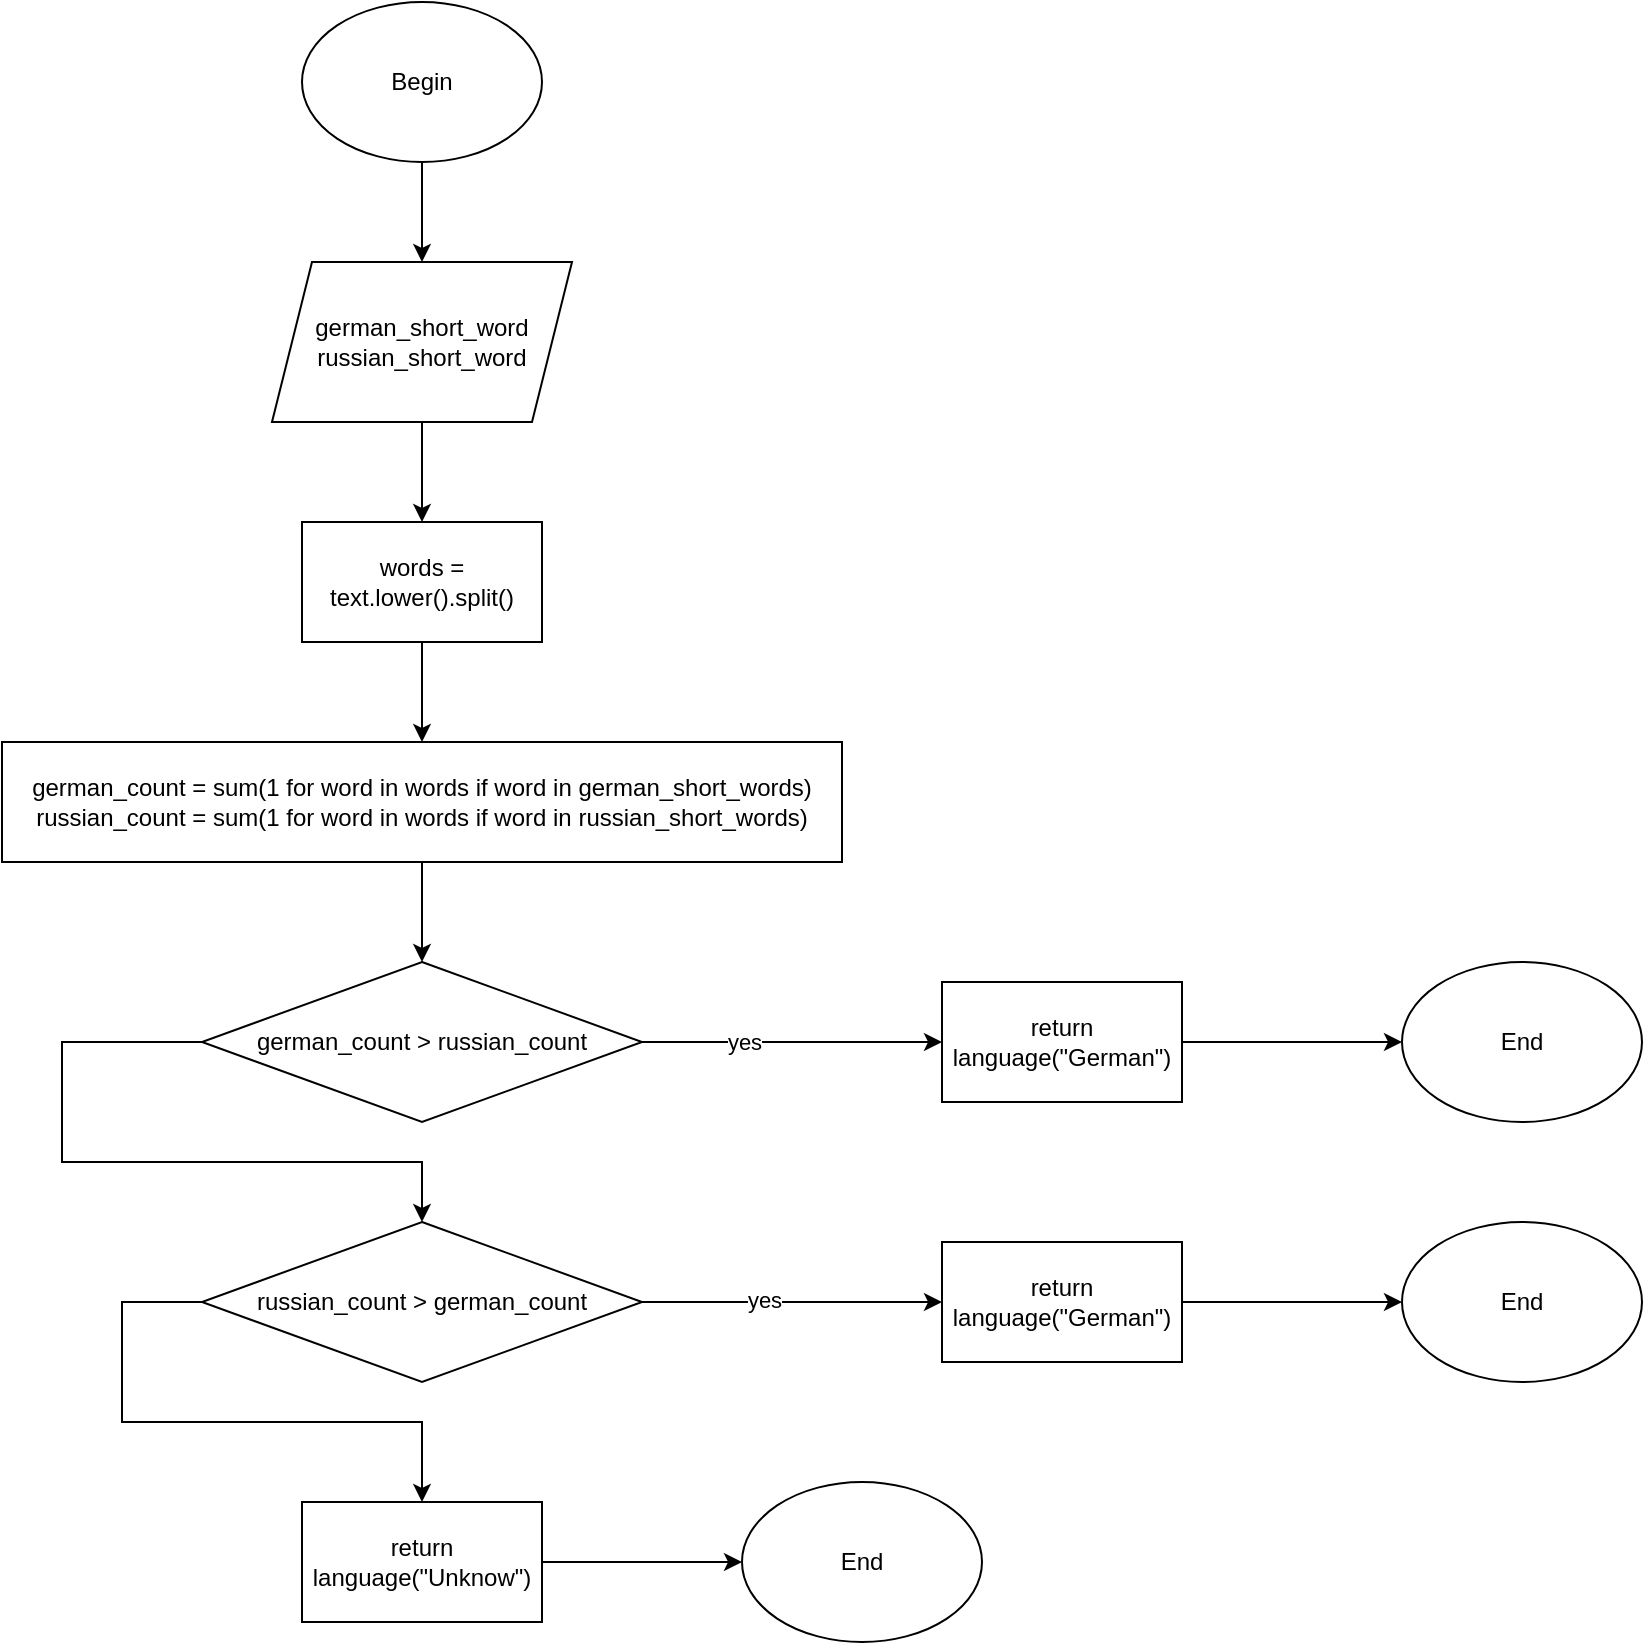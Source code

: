 <mxfile version="22.1.2" type="device">
  <diagram name="Page-1" id="Ma0rX8Xs6on9o0V8Y3Ux">
    <mxGraphModel dx="954" dy="659" grid="1" gridSize="10" guides="1" tooltips="1" connect="1" arrows="1" fold="1" page="1" pageScale="1" pageWidth="850" pageHeight="1100" math="0" shadow="0">
      <root>
        <mxCell id="0" />
        <mxCell id="1" parent="0" />
        <mxCell id="7I0AICs2IUuTaOEYn5is-3" style="edgeStyle=orthogonalEdgeStyle;rounded=0;orthogonalLoop=1;jettySize=auto;html=1;" edge="1" parent="1" source="7I0AICs2IUuTaOEYn5is-1" target="7I0AICs2IUuTaOEYn5is-2">
          <mxGeometry relative="1" as="geometry" />
        </mxCell>
        <mxCell id="7I0AICs2IUuTaOEYn5is-1" value="Begin" style="ellipse;whiteSpace=wrap;html=1;" vertex="1" parent="1">
          <mxGeometry x="320" y="40" width="120" height="80" as="geometry" />
        </mxCell>
        <mxCell id="7I0AICs2IUuTaOEYn5is-5" style="edgeStyle=orthogonalEdgeStyle;rounded=0;orthogonalLoop=1;jettySize=auto;html=1;" edge="1" parent="1" source="7I0AICs2IUuTaOEYn5is-2" target="7I0AICs2IUuTaOEYn5is-4">
          <mxGeometry relative="1" as="geometry" />
        </mxCell>
        <mxCell id="7I0AICs2IUuTaOEYn5is-2" value="german_short_word&lt;br&gt;russian_short_word" style="shape=parallelogram;perimeter=parallelogramPerimeter;whiteSpace=wrap;html=1;fixedSize=1;" vertex="1" parent="1">
          <mxGeometry x="305" y="170" width="150" height="80" as="geometry" />
        </mxCell>
        <mxCell id="7I0AICs2IUuTaOEYn5is-7" style="edgeStyle=orthogonalEdgeStyle;rounded=0;orthogonalLoop=1;jettySize=auto;html=1;" edge="1" parent="1" source="7I0AICs2IUuTaOEYn5is-4" target="7I0AICs2IUuTaOEYn5is-6">
          <mxGeometry relative="1" as="geometry" />
        </mxCell>
        <mxCell id="7I0AICs2IUuTaOEYn5is-4" value="words = text.lower().split()" style="rounded=0;whiteSpace=wrap;html=1;" vertex="1" parent="1">
          <mxGeometry x="320" y="300" width="120" height="60" as="geometry" />
        </mxCell>
        <mxCell id="7I0AICs2IUuTaOEYn5is-20" style="edgeStyle=orthogonalEdgeStyle;rounded=0;orthogonalLoop=1;jettySize=auto;html=1;" edge="1" parent="1" source="7I0AICs2IUuTaOEYn5is-6" target="7I0AICs2IUuTaOEYn5is-8">
          <mxGeometry relative="1" as="geometry" />
        </mxCell>
        <mxCell id="7I0AICs2IUuTaOEYn5is-6" value="german_count = sum(1 for word in words if word in german_short_words)&lt;br&gt;russian_count = sum(1 for word in words if word in russian_short_words)" style="rounded=0;whiteSpace=wrap;html=1;" vertex="1" parent="1">
          <mxGeometry x="170" y="410" width="420" height="60" as="geometry" />
        </mxCell>
        <mxCell id="7I0AICs2IUuTaOEYn5is-15" style="edgeStyle=orthogonalEdgeStyle;rounded=0;orthogonalLoop=1;jettySize=auto;html=1;" edge="1" parent="1" source="7I0AICs2IUuTaOEYn5is-8" target="7I0AICs2IUuTaOEYn5is-9">
          <mxGeometry relative="1" as="geometry" />
        </mxCell>
        <mxCell id="7I0AICs2IUuTaOEYn5is-19" value="yes" style="edgeLabel;html=1;align=center;verticalAlign=middle;resizable=0;points=[];" vertex="1" connectable="0" parent="7I0AICs2IUuTaOEYn5is-15">
          <mxGeometry x="-0.32" relative="1" as="geometry">
            <mxPoint as="offset" />
          </mxGeometry>
        </mxCell>
        <mxCell id="7I0AICs2IUuTaOEYn5is-21" style="edgeStyle=orthogonalEdgeStyle;rounded=0;orthogonalLoop=1;jettySize=auto;html=1;" edge="1" parent="1" source="7I0AICs2IUuTaOEYn5is-8" target="7I0AICs2IUuTaOEYn5is-11">
          <mxGeometry relative="1" as="geometry">
            <Array as="points">
              <mxPoint x="200" y="560" />
              <mxPoint x="200" y="620" />
              <mxPoint x="380" y="620" />
            </Array>
          </mxGeometry>
        </mxCell>
        <mxCell id="7I0AICs2IUuTaOEYn5is-8" value="german_count &amp;gt; russian_count" style="rhombus;whiteSpace=wrap;html=1;" vertex="1" parent="1">
          <mxGeometry x="270" y="520" width="220" height="80" as="geometry" />
        </mxCell>
        <mxCell id="7I0AICs2IUuTaOEYn5is-16" style="edgeStyle=orthogonalEdgeStyle;rounded=0;orthogonalLoop=1;jettySize=auto;html=1;" edge="1" parent="1" source="7I0AICs2IUuTaOEYn5is-9" target="7I0AICs2IUuTaOEYn5is-10">
          <mxGeometry relative="1" as="geometry" />
        </mxCell>
        <mxCell id="7I0AICs2IUuTaOEYn5is-9" value="return language(&quot;German&quot;)" style="rounded=0;whiteSpace=wrap;html=1;" vertex="1" parent="1">
          <mxGeometry x="640" y="530" width="120" height="60" as="geometry" />
        </mxCell>
        <mxCell id="7I0AICs2IUuTaOEYn5is-10" value="End" style="ellipse;whiteSpace=wrap;html=1;" vertex="1" parent="1">
          <mxGeometry x="870" y="520" width="120" height="80" as="geometry" />
        </mxCell>
        <mxCell id="7I0AICs2IUuTaOEYn5is-14" style="edgeStyle=orthogonalEdgeStyle;rounded=0;orthogonalLoop=1;jettySize=auto;html=1;entryX=0;entryY=0.5;entryDx=0;entryDy=0;" edge="1" parent="1" source="7I0AICs2IUuTaOEYn5is-11" target="7I0AICs2IUuTaOEYn5is-12">
          <mxGeometry relative="1" as="geometry" />
        </mxCell>
        <mxCell id="7I0AICs2IUuTaOEYn5is-18" value="yes" style="edgeLabel;html=1;align=center;verticalAlign=middle;resizable=0;points=[];" vertex="1" connectable="0" parent="7I0AICs2IUuTaOEYn5is-14">
          <mxGeometry x="-0.187" y="1" relative="1" as="geometry">
            <mxPoint as="offset" />
          </mxGeometry>
        </mxCell>
        <mxCell id="7I0AICs2IUuTaOEYn5is-23" style="edgeStyle=orthogonalEdgeStyle;rounded=0;orthogonalLoop=1;jettySize=auto;html=1;" edge="1" parent="1" source="7I0AICs2IUuTaOEYn5is-11" target="7I0AICs2IUuTaOEYn5is-22">
          <mxGeometry relative="1" as="geometry">
            <Array as="points">
              <mxPoint x="230" y="690" />
              <mxPoint x="230" y="750" />
              <mxPoint x="380" y="750" />
            </Array>
          </mxGeometry>
        </mxCell>
        <mxCell id="7I0AICs2IUuTaOEYn5is-11" value="&amp;nbsp;russian_count &amp;gt; german_count&amp;nbsp;" style="rhombus;whiteSpace=wrap;html=1;" vertex="1" parent="1">
          <mxGeometry x="270" y="650" width="220" height="80" as="geometry" />
        </mxCell>
        <mxCell id="7I0AICs2IUuTaOEYn5is-17" style="edgeStyle=orthogonalEdgeStyle;rounded=0;orthogonalLoop=1;jettySize=auto;html=1;" edge="1" parent="1" source="7I0AICs2IUuTaOEYn5is-12" target="7I0AICs2IUuTaOEYn5is-13">
          <mxGeometry relative="1" as="geometry" />
        </mxCell>
        <mxCell id="7I0AICs2IUuTaOEYn5is-12" value="return language(&quot;German&quot;)" style="rounded=0;whiteSpace=wrap;html=1;" vertex="1" parent="1">
          <mxGeometry x="640" y="660" width="120" height="60" as="geometry" />
        </mxCell>
        <mxCell id="7I0AICs2IUuTaOEYn5is-13" value="End" style="ellipse;whiteSpace=wrap;html=1;" vertex="1" parent="1">
          <mxGeometry x="870" y="650" width="120" height="80" as="geometry" />
        </mxCell>
        <mxCell id="7I0AICs2IUuTaOEYn5is-25" style="edgeStyle=orthogonalEdgeStyle;rounded=0;orthogonalLoop=1;jettySize=auto;html=1;" edge="1" parent="1" source="7I0AICs2IUuTaOEYn5is-22" target="7I0AICs2IUuTaOEYn5is-24">
          <mxGeometry relative="1" as="geometry" />
        </mxCell>
        <mxCell id="7I0AICs2IUuTaOEYn5is-22" value="return language(&quot;Unknow&quot;)" style="rounded=0;whiteSpace=wrap;html=1;" vertex="1" parent="1">
          <mxGeometry x="320" y="790" width="120" height="60" as="geometry" />
        </mxCell>
        <mxCell id="7I0AICs2IUuTaOEYn5is-24" value="End" style="ellipse;whiteSpace=wrap;html=1;" vertex="1" parent="1">
          <mxGeometry x="540" y="780" width="120" height="80" as="geometry" />
        </mxCell>
      </root>
    </mxGraphModel>
  </diagram>
</mxfile>
